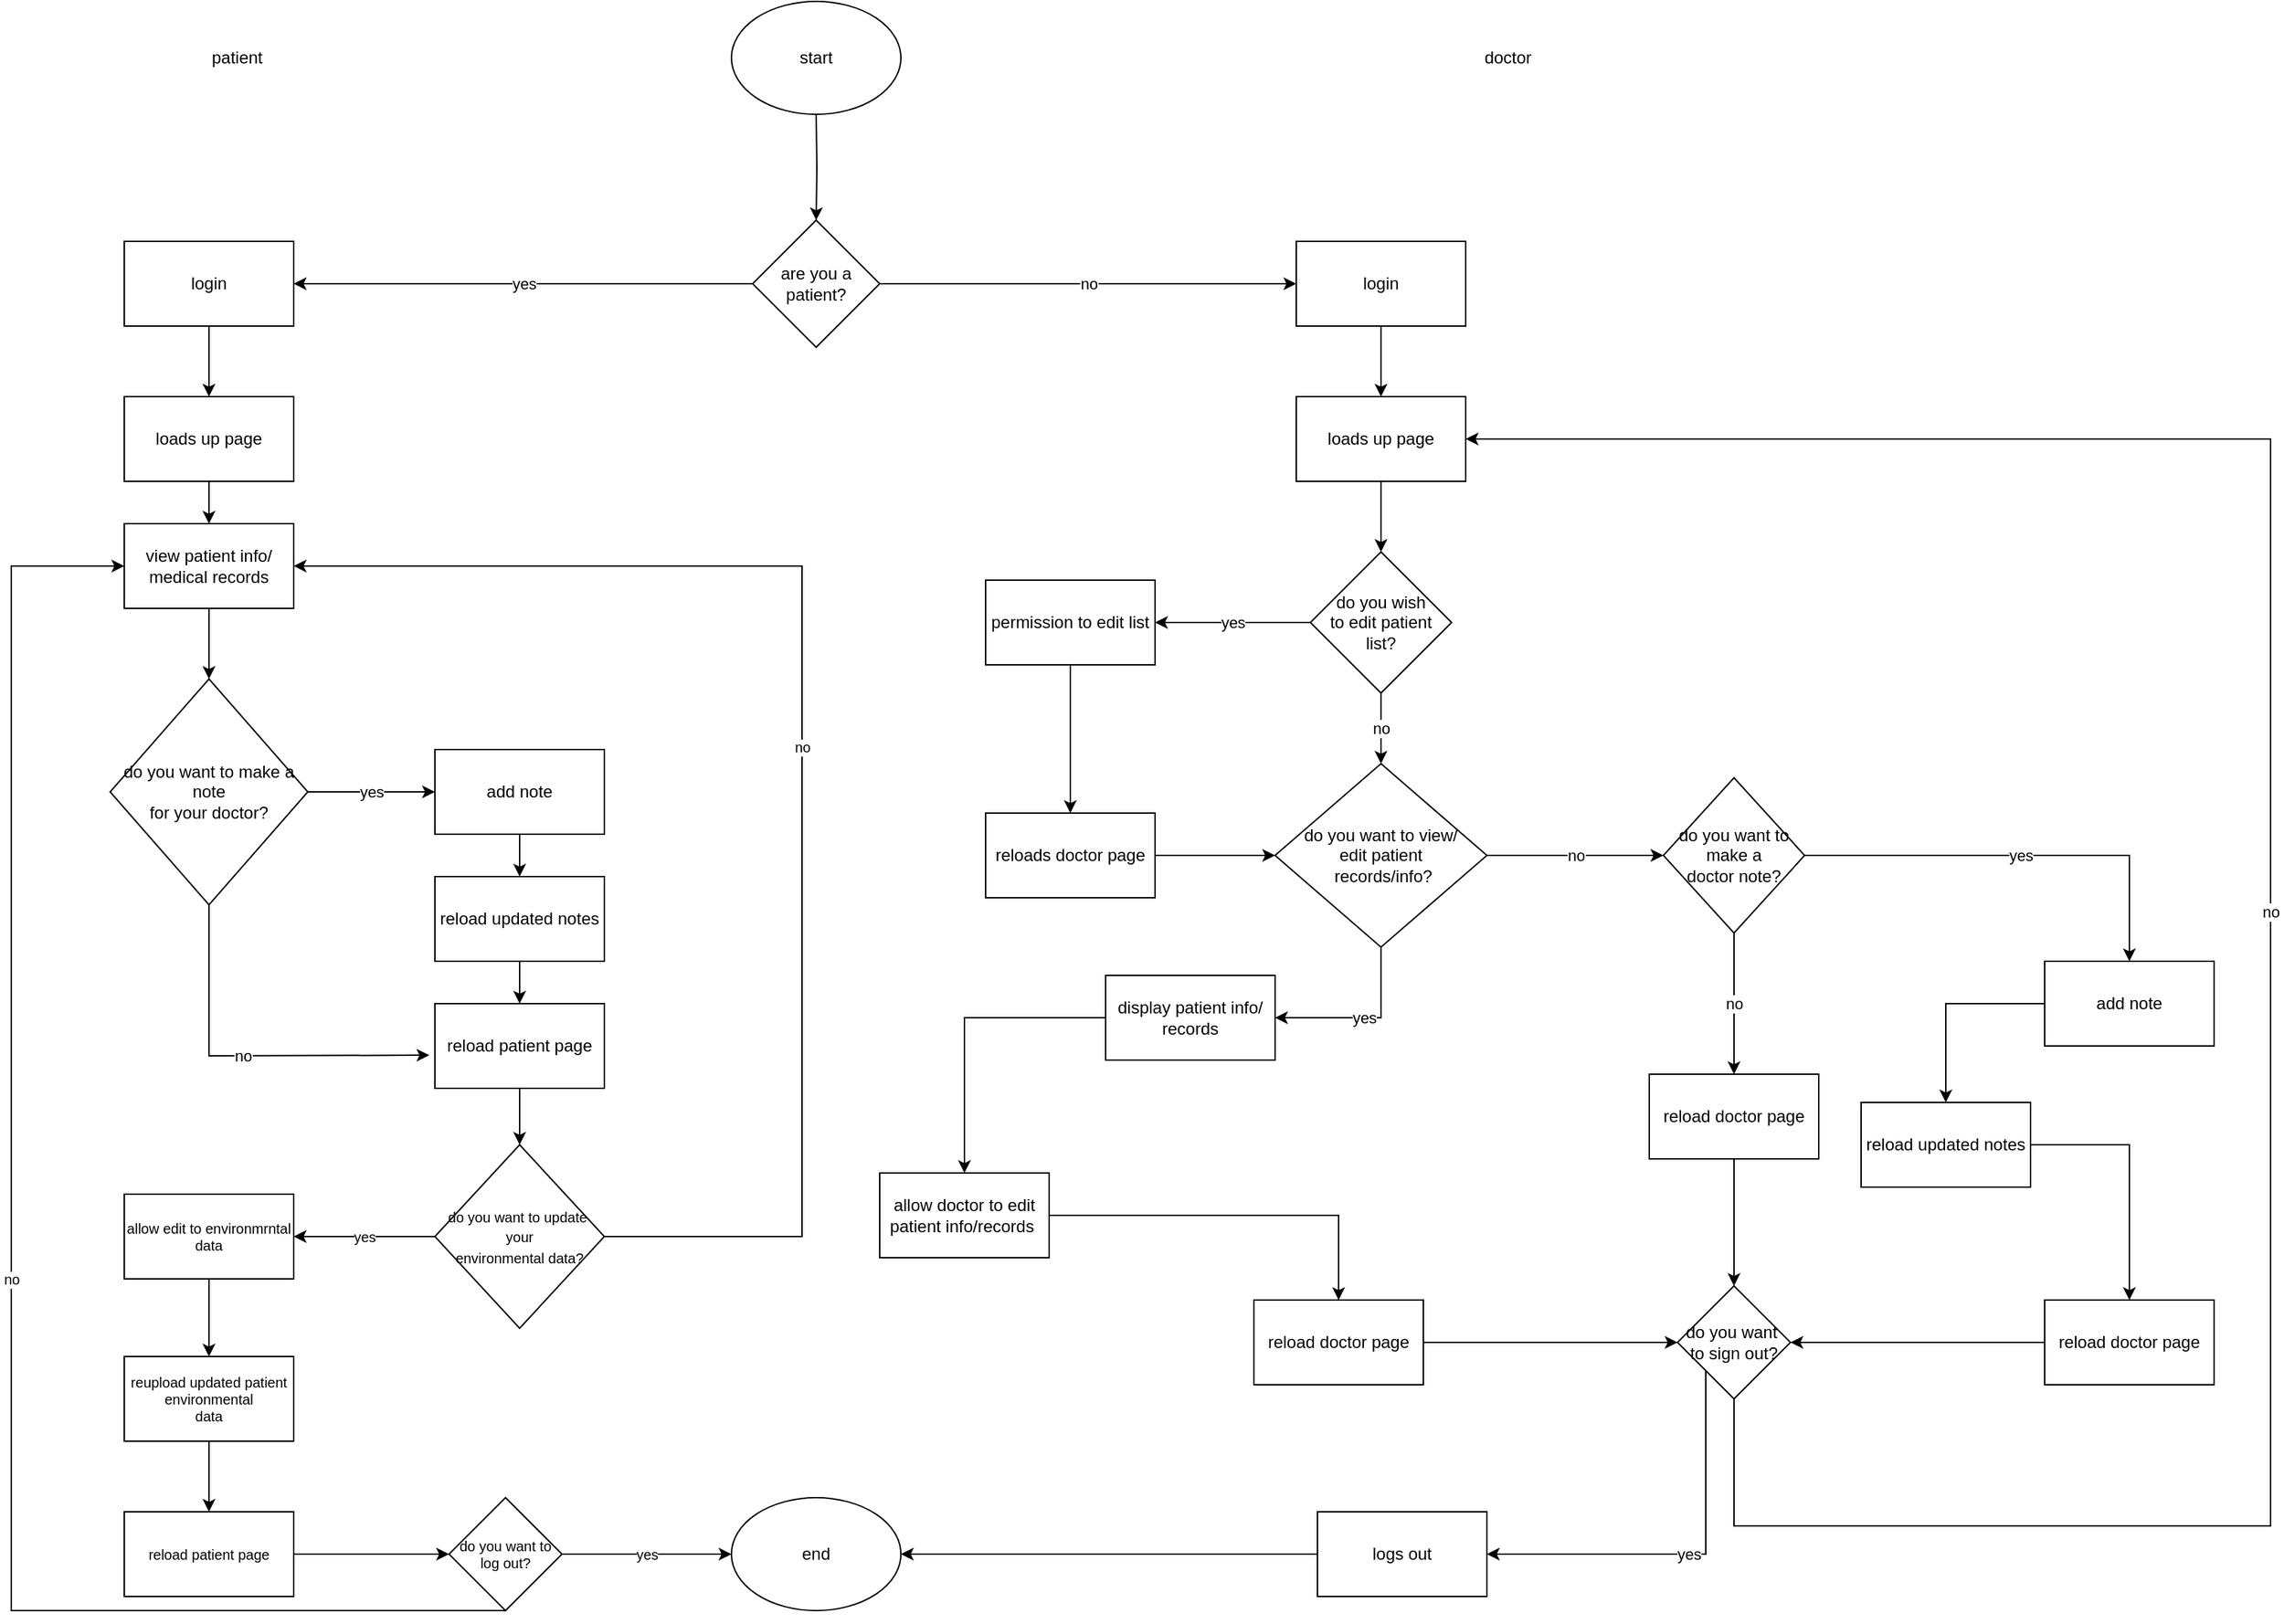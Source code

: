<mxfile version="17.2.3" type="device"><diagram id="84fz6eFGFgkFHBfKPNlu" name="Page-1"><mxGraphModel dx="2302" dy="1022" grid="1" gridSize="10" guides="1" tooltips="1" connect="1" arrows="1" fold="1" page="1" pageScale="1" pageWidth="827" pageHeight="1169" math="0" shadow="0"><root><mxCell id="0"/><mxCell id="1" parent="0"/><mxCell id="tP204f_dVJIN8Fs5rUNQ-1" value="are you a patient?" style="rhombus;whiteSpace=wrap;html=1;" parent="1" vertex="1"><mxGeometry x="565" y="155" width="90" height="90" as="geometry"/></mxCell><mxCell id="tP204f_dVJIN8Fs5rUNQ-9" value="" style="edgeStyle=orthogonalEdgeStyle;rounded=0;orthogonalLoop=1;jettySize=auto;html=1;" parent="1" target="tP204f_dVJIN8Fs5rUNQ-1" edge="1"><mxGeometry relative="1" as="geometry"><mxPoint x="610" y="80" as="sourcePoint"/></mxGeometry></mxCell><mxCell id="tP204f_dVJIN8Fs5rUNQ-7" value="yes" style="endArrow=classic;html=1;rounded=0;exitX=0;exitY=0.5;exitDx=0;exitDy=0;entryX=1;entryY=0.5;entryDx=0;entryDy=0;" parent="1" source="tP204f_dVJIN8Fs5rUNQ-1" target="tP204f_dVJIN8Fs5rUNQ-13" edge="1"><mxGeometry width="50" height="50" relative="1" as="geometry"><mxPoint x="220" y="160" as="sourcePoint"/><mxPoint x="210" y="190" as="targetPoint"/></mxGeometry></mxCell><mxCell id="tP204f_dVJIN8Fs5rUNQ-8" value="no" style="endArrow=classic;html=1;rounded=0;exitX=1;exitY=0.5;exitDx=0;exitDy=0;entryX=0;entryY=0.5;entryDx=0;entryDy=0;" parent="1" source="tP204f_dVJIN8Fs5rUNQ-1" target="tP204f_dVJIN8Fs5rUNQ-12" edge="1"><mxGeometry width="50" height="50" relative="1" as="geometry"><mxPoint x="695" y="130" as="sourcePoint"/><mxPoint x="610" y="200" as="targetPoint"/></mxGeometry></mxCell><mxCell id="tP204f_dVJIN8Fs5rUNQ-17" value="" style="edgeStyle=orthogonalEdgeStyle;rounded=0;orthogonalLoop=1;jettySize=auto;html=1;" parent="1" source="tP204f_dVJIN8Fs5rUNQ-12" target="tP204f_dVJIN8Fs5rUNQ-16" edge="1"><mxGeometry relative="1" as="geometry"/></mxCell><mxCell id="tP204f_dVJIN8Fs5rUNQ-12" value="login" style="rounded=0;whiteSpace=wrap;html=1;" parent="1" vertex="1"><mxGeometry x="950" y="170" width="120" height="60" as="geometry"/></mxCell><mxCell id="tP204f_dVJIN8Fs5rUNQ-15" value="" style="edgeStyle=orthogonalEdgeStyle;rounded=0;orthogonalLoop=1;jettySize=auto;html=1;" parent="1" source="tP204f_dVJIN8Fs5rUNQ-13" target="tP204f_dVJIN8Fs5rUNQ-14" edge="1"><mxGeometry relative="1" as="geometry"/></mxCell><mxCell id="tP204f_dVJIN8Fs5rUNQ-13" value="login" style="rounded=0;whiteSpace=wrap;html=1;" parent="1" vertex="1"><mxGeometry x="120" y="170" width="120" height="60" as="geometry"/></mxCell><mxCell id="tP204f_dVJIN8Fs5rUNQ-59" value="" style="edgeStyle=orthogonalEdgeStyle;rounded=0;orthogonalLoop=1;jettySize=auto;html=1;" parent="1" source="tP204f_dVJIN8Fs5rUNQ-14" target="tP204f_dVJIN8Fs5rUNQ-58" edge="1"><mxGeometry relative="1" as="geometry"/></mxCell><mxCell id="tP204f_dVJIN8Fs5rUNQ-14" value="loads up page" style="rounded=0;whiteSpace=wrap;html=1;" parent="1" vertex="1"><mxGeometry x="120" y="280" width="120" height="60" as="geometry"/></mxCell><mxCell id="tP204f_dVJIN8Fs5rUNQ-19" value="" style="edgeStyle=orthogonalEdgeStyle;rounded=0;orthogonalLoop=1;jettySize=auto;html=1;" parent="1" source="tP204f_dVJIN8Fs5rUNQ-16" target="tP204f_dVJIN8Fs5rUNQ-18" edge="1"><mxGeometry relative="1" as="geometry"/></mxCell><mxCell id="tP204f_dVJIN8Fs5rUNQ-16" value="loads up page" style="rounded=0;whiteSpace=wrap;html=1;" parent="1" vertex="1"><mxGeometry x="950" y="280" width="120" height="60" as="geometry"/></mxCell><mxCell id="tP204f_dVJIN8Fs5rUNQ-21" value="yes" style="edgeStyle=orthogonalEdgeStyle;rounded=0;orthogonalLoop=1;jettySize=auto;html=1;" parent="1" source="tP204f_dVJIN8Fs5rUNQ-18" target="tP204f_dVJIN8Fs5rUNQ-20" edge="1"><mxGeometry relative="1" as="geometry"/></mxCell><mxCell id="tP204f_dVJIN8Fs5rUNQ-23" value="no" style="edgeStyle=orthogonalEdgeStyle;rounded=0;orthogonalLoop=1;jettySize=auto;html=1;" parent="1" source="tP204f_dVJIN8Fs5rUNQ-18" target="tP204f_dVJIN8Fs5rUNQ-22" edge="1"><mxGeometry relative="1" as="geometry"/></mxCell><mxCell id="tP204f_dVJIN8Fs5rUNQ-18" value="do you wish&lt;br&gt;to edit patient&lt;br&gt;list?" style="rhombus;whiteSpace=wrap;html=1;" parent="1" vertex="1"><mxGeometry x="960" y="390" width="100" height="100" as="geometry"/></mxCell><mxCell id="tP204f_dVJIN8Fs5rUNQ-25" value="" style="edgeStyle=orthogonalEdgeStyle;rounded=0;orthogonalLoop=1;jettySize=auto;html=1;" parent="1" source="tP204f_dVJIN8Fs5rUNQ-20" target="tP204f_dVJIN8Fs5rUNQ-24" edge="1"><mxGeometry relative="1" as="geometry"/></mxCell><mxCell id="tP204f_dVJIN8Fs5rUNQ-20" value="permission to edit list" style="rounded=0;whiteSpace=wrap;html=1;" parent="1" vertex="1"><mxGeometry x="730" y="410" width="120" height="60" as="geometry"/></mxCell><mxCell id="tP204f_dVJIN8Fs5rUNQ-22" value="do you want to view/&lt;br&gt;edit patient&lt;br&gt;&amp;nbsp;records/info?" style="rhombus;whiteSpace=wrap;html=1;" parent="1" vertex="1"><mxGeometry x="935" y="540" width="150" height="130" as="geometry"/></mxCell><mxCell id="tP204f_dVJIN8Fs5rUNQ-28" value="" style="edgeStyle=orthogonalEdgeStyle;rounded=0;orthogonalLoop=1;jettySize=auto;html=1;" parent="1" source="tP204f_dVJIN8Fs5rUNQ-24" target="tP204f_dVJIN8Fs5rUNQ-22" edge="1"><mxGeometry relative="1" as="geometry"/></mxCell><mxCell id="tP204f_dVJIN8Fs5rUNQ-24" value="reloads doctor page" style="rounded=0;whiteSpace=wrap;html=1;" parent="1" vertex="1"><mxGeometry x="730" y="575" width="120" height="60" as="geometry"/></mxCell><mxCell id="tP204f_dVJIN8Fs5rUNQ-43" value="" style="edgeStyle=orthogonalEdgeStyle;rounded=0;orthogonalLoop=1;jettySize=auto;html=1;" parent="1" source="tP204f_dVJIN8Fs5rUNQ-29" target="tP204f_dVJIN8Fs5rUNQ-42" edge="1"><mxGeometry relative="1" as="geometry"/></mxCell><mxCell id="tP204f_dVJIN8Fs5rUNQ-29" value="display patient info/&lt;br&gt;records" style="rounded=0;whiteSpace=wrap;html=1;" parent="1" vertex="1"><mxGeometry x="815" y="690" width="120" height="60" as="geometry"/></mxCell><mxCell id="tP204f_dVJIN8Fs5rUNQ-30" value="yes" style="endArrow=classic;html=1;rounded=0;entryX=1;entryY=0.5;entryDx=0;entryDy=0;exitX=0.5;exitY=1;exitDx=0;exitDy=0;" parent="1" source="tP204f_dVJIN8Fs5rUNQ-22" target="tP204f_dVJIN8Fs5rUNQ-29" edge="1"><mxGeometry width="50" height="50" relative="1" as="geometry"><mxPoint x="590" y="690" as="sourcePoint"/><mxPoint x="640" y="640" as="targetPoint"/><Array as="points"><mxPoint x="1010" y="720"/></Array></mxGeometry></mxCell><mxCell id="tP204f_dVJIN8Fs5rUNQ-32" value="no" style="endArrow=classic;html=1;rounded=0;exitX=1;exitY=0.5;exitDx=0;exitDy=0;entryX=0;entryY=0.5;entryDx=0;entryDy=0;" parent="1" source="tP204f_dVJIN8Fs5rUNQ-22" target="tP204f_dVJIN8Fs5rUNQ-33" edge="1"><mxGeometry width="50" height="50" relative="1" as="geometry"><mxPoint x="390" y="590" as="sourcePoint"/><mxPoint x="860" y="710" as="targetPoint"/></mxGeometry></mxCell><mxCell id="tP204f_dVJIN8Fs5rUNQ-33" value="do you want to make a&lt;br&gt;doctor note?" style="rhombus;whiteSpace=wrap;html=1;" parent="1" vertex="1"><mxGeometry x="1210" y="550" width="100" height="110" as="geometry"/></mxCell><mxCell id="tP204f_dVJIN8Fs5rUNQ-37" value="" style="edgeStyle=orthogonalEdgeStyle;rounded=0;orthogonalLoop=1;jettySize=auto;html=1;" parent="1" source="tP204f_dVJIN8Fs5rUNQ-34" target="tP204f_dVJIN8Fs5rUNQ-36" edge="1"><mxGeometry relative="1" as="geometry"/></mxCell><mxCell id="tP204f_dVJIN8Fs5rUNQ-34" value="add note" style="rounded=0;whiteSpace=wrap;html=1;" parent="1" vertex="1"><mxGeometry x="1480" y="680" width="120" height="60" as="geometry"/></mxCell><mxCell id="tP204f_dVJIN8Fs5rUNQ-39" value="" style="edgeStyle=orthogonalEdgeStyle;rounded=0;orthogonalLoop=1;jettySize=auto;html=1;" parent="1" source="tP204f_dVJIN8Fs5rUNQ-36" target="tP204f_dVJIN8Fs5rUNQ-38" edge="1"><mxGeometry relative="1" as="geometry"/></mxCell><mxCell id="tP204f_dVJIN8Fs5rUNQ-36" value="reload updated notes" style="rounded=0;whiteSpace=wrap;html=1;" parent="1" vertex="1"><mxGeometry x="1350" y="780" width="120" height="60" as="geometry"/></mxCell><mxCell id="tP204f_dVJIN8Fs5rUNQ-49" value="" style="edgeStyle=orthogonalEdgeStyle;rounded=0;orthogonalLoop=1;jettySize=auto;html=1;" parent="1" source="tP204f_dVJIN8Fs5rUNQ-38" target="tP204f_dVJIN8Fs5rUNQ-46" edge="1"><mxGeometry relative="1" as="geometry"/></mxCell><mxCell id="tP204f_dVJIN8Fs5rUNQ-38" value="reload doctor page" style="rounded=0;whiteSpace=wrap;html=1;" parent="1" vertex="1"><mxGeometry x="1480" y="920" width="120" height="60" as="geometry"/></mxCell><mxCell id="tP204f_dVJIN8Fs5rUNQ-40" value="no" style="endArrow=classic;html=1;rounded=0;exitX=0.5;exitY=1;exitDx=0;exitDy=0;entryX=0.5;entryY=0;entryDx=0;entryDy=0;" parent="1" source="tP204f_dVJIN8Fs5rUNQ-33" target="tP204f_dVJIN8Fs5rUNQ-41" edge="1"><mxGeometry width="50" height="50" relative="1" as="geometry"><mxPoint x="850" y="800" as="sourcePoint"/><mxPoint x="900" y="750" as="targetPoint"/></mxGeometry></mxCell><mxCell id="tP204f_dVJIN8Fs5rUNQ-48" value="" style="edgeStyle=orthogonalEdgeStyle;rounded=0;orthogonalLoop=1;jettySize=auto;html=1;" parent="1" source="tP204f_dVJIN8Fs5rUNQ-41" target="tP204f_dVJIN8Fs5rUNQ-46" edge="1"><mxGeometry relative="1" as="geometry"/></mxCell><mxCell id="tP204f_dVJIN8Fs5rUNQ-41" value="reload doctor page" style="rounded=0;whiteSpace=wrap;html=1;" parent="1" vertex="1"><mxGeometry x="1200" y="760" width="120" height="60" as="geometry"/></mxCell><mxCell id="tP204f_dVJIN8Fs5rUNQ-45" value="" style="edgeStyle=orthogonalEdgeStyle;rounded=0;orthogonalLoop=1;jettySize=auto;html=1;" parent="1" source="tP204f_dVJIN8Fs5rUNQ-42" target="tP204f_dVJIN8Fs5rUNQ-44" edge="1"><mxGeometry relative="1" as="geometry"/></mxCell><mxCell id="tP204f_dVJIN8Fs5rUNQ-42" value="allow doctor to edit patient info/records&amp;nbsp;" style="rounded=0;whiteSpace=wrap;html=1;" parent="1" vertex="1"><mxGeometry x="655" y="830" width="120" height="60" as="geometry"/></mxCell><mxCell id="tP204f_dVJIN8Fs5rUNQ-47" value="" style="edgeStyle=orthogonalEdgeStyle;rounded=0;orthogonalLoop=1;jettySize=auto;html=1;" parent="1" source="tP204f_dVJIN8Fs5rUNQ-44" target="tP204f_dVJIN8Fs5rUNQ-46" edge="1"><mxGeometry relative="1" as="geometry"/></mxCell><mxCell id="tP204f_dVJIN8Fs5rUNQ-44" value="reload doctor page" style="rounded=0;whiteSpace=wrap;html=1;" parent="1" vertex="1"><mxGeometry x="920" y="920" width="120" height="60" as="geometry"/></mxCell><mxCell id="tP204f_dVJIN8Fs5rUNQ-46" value="do you want&amp;nbsp;&lt;br&gt;to sign out?" style="rhombus;whiteSpace=wrap;html=1;" parent="1" vertex="1"><mxGeometry x="1220" y="910" width="80" height="80" as="geometry"/></mxCell><mxCell id="tP204f_dVJIN8Fs5rUNQ-50" value="yes" style="endArrow=classic;html=1;rounded=0;entryX=0.5;entryY=0;entryDx=0;entryDy=0;exitX=1;exitY=0.5;exitDx=0;exitDy=0;" parent="1" source="tP204f_dVJIN8Fs5rUNQ-33" target="tP204f_dVJIN8Fs5rUNQ-34" edge="1"><mxGeometry width="50" height="50" relative="1" as="geometry"><mxPoint x="1100" y="560" as="sourcePoint"/><mxPoint x="1150" y="510" as="targetPoint"/><Array as="points"><mxPoint x="1540" y="605"/></Array></mxGeometry></mxCell><mxCell id="tP204f_dVJIN8Fs5rUNQ-52" value="logs out" style="rounded=0;whiteSpace=wrap;html=1;" parent="1" vertex="1"><mxGeometry x="965" y="1070" width="120" height="60" as="geometry"/></mxCell><mxCell id="tP204f_dVJIN8Fs5rUNQ-53" value="yes" style="endArrow=classic;html=1;rounded=0;entryX=1;entryY=0.5;entryDx=0;entryDy=0;exitX=0;exitY=1;exitDx=0;exitDy=0;" parent="1" source="tP204f_dVJIN8Fs5rUNQ-46" target="tP204f_dVJIN8Fs5rUNQ-52" edge="1"><mxGeometry width="50" height="50" relative="1" as="geometry"><mxPoint x="870" y="1110" as="sourcePoint"/><mxPoint x="920" y="1060" as="targetPoint"/><Array as="points"><mxPoint x="1240" y="1100"/></Array></mxGeometry></mxCell><mxCell id="tP204f_dVJIN8Fs5rUNQ-54" value="start" style="ellipse;whiteSpace=wrap;html=1;" parent="1" vertex="1"><mxGeometry x="550" width="120" height="80" as="geometry"/></mxCell><mxCell id="tP204f_dVJIN8Fs5rUNQ-55" value="end" style="ellipse;whiteSpace=wrap;html=1;" parent="1" vertex="1"><mxGeometry x="550" y="1060" width="120" height="80" as="geometry"/></mxCell><mxCell id="tP204f_dVJIN8Fs5rUNQ-56" value="" style="endArrow=classic;html=1;rounded=0;exitX=0;exitY=0.5;exitDx=0;exitDy=0;entryX=1;entryY=0.5;entryDx=0;entryDy=0;" parent="1" source="tP204f_dVJIN8Fs5rUNQ-52" target="tP204f_dVJIN8Fs5rUNQ-55" edge="1"><mxGeometry width="50" height="50" relative="1" as="geometry"><mxPoint x="780" y="1050" as="sourcePoint"/><mxPoint x="700" y="950" as="targetPoint"/></mxGeometry></mxCell><mxCell id="tP204f_dVJIN8Fs5rUNQ-57" value="no" style="endArrow=classic;html=1;rounded=0;exitX=0.5;exitY=1;exitDx=0;exitDy=0;entryX=1;entryY=0.5;entryDx=0;entryDy=0;" parent="1" source="tP204f_dVJIN8Fs5rUNQ-46" target="tP204f_dVJIN8Fs5rUNQ-16" edge="1"><mxGeometry width="50" height="50" relative="1" as="geometry"><mxPoint x="1320" y="1080" as="sourcePoint"/><mxPoint x="1610" y="350" as="targetPoint"/><Array as="points"><mxPoint x="1260" y="1080"/><mxPoint x="1370" y="1080"/><mxPoint x="1640" y="1080"/><mxPoint x="1640" y="310"/></Array></mxGeometry></mxCell><mxCell id="tP204f_dVJIN8Fs5rUNQ-61" value="" style="edgeStyle=orthogonalEdgeStyle;rounded=0;orthogonalLoop=1;jettySize=auto;html=1;" parent="1" source="tP204f_dVJIN8Fs5rUNQ-58" target="tP204f_dVJIN8Fs5rUNQ-60" edge="1"><mxGeometry relative="1" as="geometry"/></mxCell><mxCell id="tP204f_dVJIN8Fs5rUNQ-58" value="view patient info/&lt;br&gt;medical records" style="rounded=0;whiteSpace=wrap;html=1;" parent="1" vertex="1"><mxGeometry x="120" y="370" width="120" height="60" as="geometry"/></mxCell><mxCell id="tP204f_dVJIN8Fs5rUNQ-64" value="yes" style="edgeStyle=orthogonalEdgeStyle;rounded=0;orthogonalLoop=1;jettySize=auto;html=1;" parent="1" source="tP204f_dVJIN8Fs5rUNQ-60" target="tP204f_dVJIN8Fs5rUNQ-63" edge="1"><mxGeometry relative="1" as="geometry"/></mxCell><mxCell id="tP204f_dVJIN8Fs5rUNQ-60" value="do you want to make a note&lt;br&gt;for your doctor?" style="rhombus;whiteSpace=wrap;html=1;" parent="1" vertex="1"><mxGeometry x="110" y="480" width="140" height="160" as="geometry"/></mxCell><mxCell id="tP204f_dVJIN8Fs5rUNQ-66" value="" style="edgeStyle=orthogonalEdgeStyle;rounded=0;orthogonalLoop=1;jettySize=auto;html=1;" parent="1" source="tP204f_dVJIN8Fs5rUNQ-63" target="tP204f_dVJIN8Fs5rUNQ-65" edge="1"><mxGeometry relative="1" as="geometry"/></mxCell><mxCell id="tP204f_dVJIN8Fs5rUNQ-63" value="add note" style="rounded=0;whiteSpace=wrap;html=1;" parent="1" vertex="1"><mxGeometry x="340" y="530" width="120" height="60" as="geometry"/></mxCell><mxCell id="tP204f_dVJIN8Fs5rUNQ-68" value="" style="edgeStyle=orthogonalEdgeStyle;rounded=0;orthogonalLoop=1;jettySize=auto;html=1;" parent="1" source="tP204f_dVJIN8Fs5rUNQ-65" target="tP204f_dVJIN8Fs5rUNQ-67" edge="1"><mxGeometry relative="1" as="geometry"/></mxCell><mxCell id="tP204f_dVJIN8Fs5rUNQ-65" value="reload updated notes" style="rounded=0;whiteSpace=wrap;html=1;" parent="1" vertex="1"><mxGeometry x="340" y="620" width="120" height="60" as="geometry"/></mxCell><mxCell id="tP204f_dVJIN8Fs5rUNQ-73" value="" style="edgeStyle=orthogonalEdgeStyle;rounded=0;orthogonalLoop=1;jettySize=auto;html=1;" parent="1" source="tP204f_dVJIN8Fs5rUNQ-67" target="tP204f_dVJIN8Fs5rUNQ-72" edge="1"><mxGeometry relative="1" as="geometry"/></mxCell><mxCell id="tP204f_dVJIN8Fs5rUNQ-67" value="reload patient page" style="rounded=0;whiteSpace=wrap;html=1;" parent="1" vertex="1"><mxGeometry x="340" y="710" width="120" height="60" as="geometry"/></mxCell><mxCell id="tP204f_dVJIN8Fs5rUNQ-69" value="patient" style="text;html=1;strokeColor=none;fillColor=none;align=center;verticalAlign=middle;whiteSpace=wrap;rounded=0;" parent="1" vertex="1"><mxGeometry x="80" y="22.5" width="240" height="35" as="geometry"/></mxCell><mxCell id="tP204f_dVJIN8Fs5rUNQ-70" value="doctor" style="text;html=1;strokeColor=none;fillColor=none;align=center;verticalAlign=middle;whiteSpace=wrap;rounded=0;" parent="1" vertex="1"><mxGeometry x="980" y="22.5" width="240" height="35" as="geometry"/></mxCell><mxCell id="tP204f_dVJIN8Fs5rUNQ-71" value="no" style="endArrow=classic;html=1;rounded=0;entryX=-0.033;entryY=0.609;entryDx=0;entryDy=0;entryPerimeter=0;exitX=0.5;exitY=1;exitDx=0;exitDy=0;exitPerimeter=0;" parent="1" source="tP204f_dVJIN8Fs5rUNQ-60" target="tP204f_dVJIN8Fs5rUNQ-67" edge="1"><mxGeometry width="50" height="50" relative="1" as="geometry"><mxPoint x="160" y="820" as="sourcePoint"/><mxPoint x="210" y="770" as="targetPoint"/><Array as="points"><mxPoint x="180" y="747"/></Array></mxGeometry></mxCell><mxCell id="tP204f_dVJIN8Fs5rUNQ-77" value="yes" style="edgeStyle=orthogonalEdgeStyle;rounded=0;orthogonalLoop=1;jettySize=auto;html=1;fontSize=10;" parent="1" source="tP204f_dVJIN8Fs5rUNQ-72" target="tP204f_dVJIN8Fs5rUNQ-76" edge="1"><mxGeometry relative="1" as="geometry"/></mxCell><mxCell id="tP204f_dVJIN8Fs5rUNQ-72" value="&lt;font style=&quot;font-size: 10px&quot;&gt;do you want to update&amp;nbsp;&lt;br&gt;your &lt;br&gt;environmental data?&lt;/font&gt;" style="rhombus;whiteSpace=wrap;html=1;" parent="1" vertex="1"><mxGeometry x="340" y="810" width="120" height="130" as="geometry"/></mxCell><mxCell id="tP204f_dVJIN8Fs5rUNQ-74" value="no" style="endArrow=classic;html=1;rounded=0;fontSize=10;exitX=1;exitY=0.5;exitDx=0;exitDy=0;entryX=1;entryY=0.5;entryDx=0;entryDy=0;" parent="1" source="tP204f_dVJIN8Fs5rUNQ-72" target="tP204f_dVJIN8Fs5rUNQ-58" edge="1"><mxGeometry width="50" height="50" relative="1" as="geometry"><mxPoint x="510" y="840" as="sourcePoint"/><mxPoint x="640" y="710" as="targetPoint"/><Array as="points"><mxPoint x="600" y="875"/><mxPoint x="600" y="400"/></Array></mxGeometry></mxCell><mxCell id="tP204f_dVJIN8Fs5rUNQ-79" value="" style="edgeStyle=orthogonalEdgeStyle;rounded=0;orthogonalLoop=1;jettySize=auto;html=1;fontSize=10;" parent="1" source="tP204f_dVJIN8Fs5rUNQ-76" target="tP204f_dVJIN8Fs5rUNQ-78" edge="1"><mxGeometry relative="1" as="geometry"/></mxCell><mxCell id="tP204f_dVJIN8Fs5rUNQ-76" value="allow edit to environmrntal&lt;br&gt;data" style="rounded=0;whiteSpace=wrap;html=1;fontSize=10;" parent="1" vertex="1"><mxGeometry x="120" y="845" width="120" height="60" as="geometry"/></mxCell><mxCell id="tP204f_dVJIN8Fs5rUNQ-81" value="" style="edgeStyle=orthogonalEdgeStyle;rounded=0;orthogonalLoop=1;jettySize=auto;html=1;fontSize=10;" parent="1" source="tP204f_dVJIN8Fs5rUNQ-78" target="tP204f_dVJIN8Fs5rUNQ-80" edge="1"><mxGeometry relative="1" as="geometry"/></mxCell><mxCell id="tP204f_dVJIN8Fs5rUNQ-78" value="reupload updated patient environmental&lt;br&gt;data" style="rounded=0;whiteSpace=wrap;html=1;fontSize=10;" parent="1" vertex="1"><mxGeometry x="120" y="960" width="120" height="60" as="geometry"/></mxCell><mxCell id="tP204f_dVJIN8Fs5rUNQ-83" value="" style="edgeStyle=orthogonalEdgeStyle;rounded=0;orthogonalLoop=1;jettySize=auto;html=1;fontSize=10;" parent="1" source="tP204f_dVJIN8Fs5rUNQ-80" target="tP204f_dVJIN8Fs5rUNQ-82" edge="1"><mxGeometry relative="1" as="geometry"/></mxCell><mxCell id="tP204f_dVJIN8Fs5rUNQ-80" value="reload patient page" style="rounded=0;whiteSpace=wrap;html=1;fontSize=10;" parent="1" vertex="1"><mxGeometry x="120" y="1070" width="120" height="60" as="geometry"/></mxCell><mxCell id="tP204f_dVJIN8Fs5rUNQ-84" value="yes" style="edgeStyle=orthogonalEdgeStyle;rounded=0;orthogonalLoop=1;jettySize=auto;html=1;fontSize=10;" parent="1" source="tP204f_dVJIN8Fs5rUNQ-82" target="tP204f_dVJIN8Fs5rUNQ-55" edge="1"><mxGeometry relative="1" as="geometry"/></mxCell><mxCell id="tP204f_dVJIN8Fs5rUNQ-82" value="do you want to log out?" style="rhombus;whiteSpace=wrap;html=1;fontSize=10;" parent="1" vertex="1"><mxGeometry x="350" y="1060" width="80" height="80" as="geometry"/></mxCell><mxCell id="tP204f_dVJIN8Fs5rUNQ-88" value="no" style="endArrow=classic;html=1;rounded=0;fontSize=10;entryX=0;entryY=0.5;entryDx=0;entryDy=0;exitX=0.5;exitY=1;exitDx=0;exitDy=0;exitPerimeter=0;" parent="1" source="tP204f_dVJIN8Fs5rUNQ-82" target="tP204f_dVJIN8Fs5rUNQ-58" edge="1"><mxGeometry width="50" height="50" relative="1" as="geometry"><mxPoint x="40" y="1130" as="sourcePoint"/><mxPoint x="140" y="780" as="targetPoint"/><Array as="points"><mxPoint x="40" y="1140"/><mxPoint x="40" y="400"/></Array></mxGeometry></mxCell></root></mxGraphModel></diagram></mxfile>